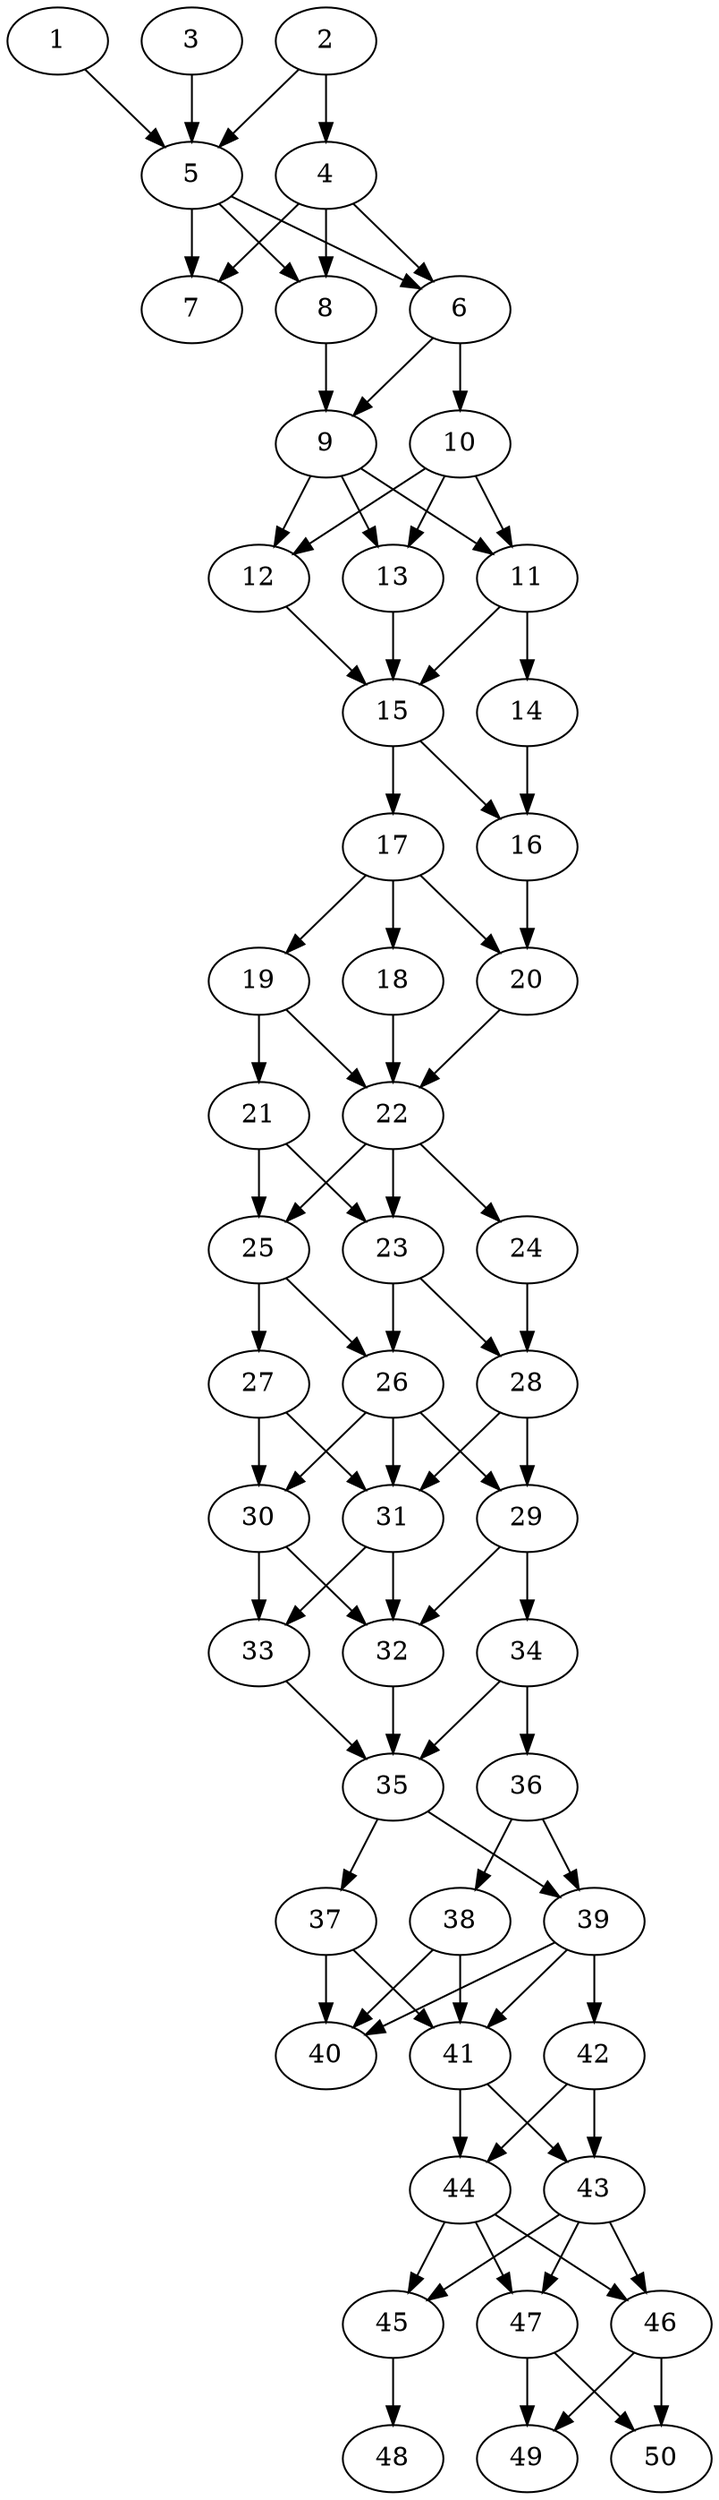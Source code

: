 // DAG automatically generated by daggen at Thu Oct  3 14:07:56 2019
// ./daggen --dot -n 50 --ccr 0.4 --fat 0.3 --regular 0.9 --density 0.9 --mindata 5242880 --maxdata 52428800 
digraph G {
  1 [size="81182720", alpha="0.06", expect_size="32473088"] 
  1 -> 5 [size ="32473088"]
  2 [size="115962880", alpha="0.01", expect_size="46385152"] 
  2 -> 4 [size ="46385152"]
  2 -> 5 [size ="46385152"]
  3 [size="61388800", alpha="0.12", expect_size="24555520"] 
  3 -> 5 [size ="24555520"]
  4 [size="122662400", alpha="0.03", expect_size="49064960"] 
  4 -> 6 [size ="49064960"]
  4 -> 7 [size ="49064960"]
  4 -> 8 [size ="49064960"]
  5 [size="106327040", alpha="0.01", expect_size="42530816"] 
  5 -> 6 [size ="42530816"]
  5 -> 7 [size ="42530816"]
  5 -> 8 [size ="42530816"]
  6 [size="123054080", alpha="0.02", expect_size="49221632"] 
  6 -> 9 [size ="49221632"]
  6 -> 10 [size ="49221632"]
  7 [size="15697920", alpha="0.08", expect_size="6279168"] 
  8 [size="115110400", alpha="0.02", expect_size="46044160"] 
  8 -> 9 [size ="46044160"]
  9 [size="110914560", alpha="0.20", expect_size="44365824"] 
  9 -> 11 [size ="44365824"]
  9 -> 12 [size ="44365824"]
  9 -> 13 [size ="44365824"]
  10 [size="77250560", alpha="0.12", expect_size="30900224"] 
  10 -> 11 [size ="30900224"]
  10 -> 12 [size ="30900224"]
  10 -> 13 [size ="30900224"]
  11 [size="45644800", alpha="0.09", expect_size="18257920"] 
  11 -> 14 [size ="18257920"]
  11 -> 15 [size ="18257920"]
  12 [size="80179200", alpha="0.01", expect_size="32071680"] 
  12 -> 15 [size ="32071680"]
  13 [size="89006080", alpha="0.03", expect_size="35602432"] 
  13 -> 15 [size ="35602432"]
  14 [size="43038720", alpha="0.04", expect_size="17215488"] 
  14 -> 16 [size ="17215488"]
  15 [size="61616640", alpha="0.07", expect_size="24646656"] 
  15 -> 16 [size ="24646656"]
  15 -> 17 [size ="24646656"]
  16 [size="65950720", alpha="0.20", expect_size="26380288"] 
  16 -> 20 [size ="26380288"]
  17 [size="75829760", alpha="0.12", expect_size="30331904"] 
  17 -> 18 [size ="30331904"]
  17 -> 19 [size ="30331904"]
  17 -> 20 [size ="30331904"]
  18 [size="124633600", alpha="0.04", expect_size="49853440"] 
  18 -> 22 [size ="49853440"]
  19 [size="17000960", alpha="0.20", expect_size="6800384"] 
  19 -> 21 [size ="6800384"]
  19 -> 22 [size ="6800384"]
  20 [size="14192640", alpha="0.18", expect_size="5677056"] 
  20 -> 22 [size ="5677056"]
  21 [size="82775040", alpha="0.08", expect_size="33110016"] 
  21 -> 23 [size ="33110016"]
  21 -> 25 [size ="33110016"]
  22 [size="17241600", alpha="0.16", expect_size="6896640"] 
  22 -> 23 [size ="6896640"]
  22 -> 24 [size ="6896640"]
  22 -> 25 [size ="6896640"]
  23 [size="21352960", alpha="0.12", expect_size="8541184"] 
  23 -> 26 [size ="8541184"]
  23 -> 28 [size ="8541184"]
  24 [size="40709120", alpha="0.06", expect_size="16283648"] 
  24 -> 28 [size ="16283648"]
  25 [size="66557440", alpha="0.17", expect_size="26622976"] 
  25 -> 26 [size ="26622976"]
  25 -> 27 [size ="26622976"]
  26 [size="107328000", alpha="0.06", expect_size="42931200"] 
  26 -> 29 [size ="42931200"]
  26 -> 30 [size ="42931200"]
  26 -> 31 [size ="42931200"]
  27 [size="106278400", alpha="0.15", expect_size="42511360"] 
  27 -> 30 [size ="42511360"]
  27 -> 31 [size ="42511360"]
  28 [size="61422080", alpha="0.02", expect_size="24568832"] 
  28 -> 29 [size ="24568832"]
  28 -> 31 [size ="24568832"]
  29 [size="82398720", alpha="0.05", expect_size="32959488"] 
  29 -> 32 [size ="32959488"]
  29 -> 34 [size ="32959488"]
  30 [size="79495680", alpha="0.19", expect_size="31798272"] 
  30 -> 32 [size ="31798272"]
  30 -> 33 [size ="31798272"]
  31 [size="68994560", alpha="0.19", expect_size="27597824"] 
  31 -> 32 [size ="27597824"]
  31 -> 33 [size ="27597824"]
  32 [size="118973440", alpha="0.10", expect_size="47589376"] 
  32 -> 35 [size ="47589376"]
  33 [size="96355840", alpha="0.13", expect_size="38542336"] 
  33 -> 35 [size ="38542336"]
  34 [size="49425920", alpha="0.02", expect_size="19770368"] 
  34 -> 35 [size ="19770368"]
  34 -> 36 [size ="19770368"]
  35 [size="87744000", alpha="0.19", expect_size="35097600"] 
  35 -> 37 [size ="35097600"]
  35 -> 39 [size ="35097600"]
  36 [size="68595200", alpha="0.06", expect_size="27438080"] 
  36 -> 38 [size ="27438080"]
  36 -> 39 [size ="27438080"]
  37 [size="101931520", alpha="0.02", expect_size="40772608"] 
  37 -> 40 [size ="40772608"]
  37 -> 41 [size ="40772608"]
  38 [size="72378880", alpha="0.18", expect_size="28951552"] 
  38 -> 40 [size ="28951552"]
  38 -> 41 [size ="28951552"]
  39 [size="81943040", alpha="0.14", expect_size="32777216"] 
  39 -> 40 [size ="32777216"]
  39 -> 41 [size ="32777216"]
  39 -> 42 [size ="32777216"]
  40 [size="110469120", alpha="0.11", expect_size="44187648"] 
  41 [size="104138240", alpha="0.19", expect_size="41655296"] 
  41 -> 43 [size ="41655296"]
  41 -> 44 [size ="41655296"]
  42 [size="95485440", alpha="0.08", expect_size="38194176"] 
  42 -> 43 [size ="38194176"]
  42 -> 44 [size ="38194176"]
  43 [size="33623040", alpha="0.18", expect_size="13449216"] 
  43 -> 45 [size ="13449216"]
  43 -> 46 [size ="13449216"]
  43 -> 47 [size ="13449216"]
  44 [size="112412160", alpha="0.14", expect_size="44964864"] 
  44 -> 45 [size ="44964864"]
  44 -> 46 [size ="44964864"]
  44 -> 47 [size ="44964864"]
  45 [size="125857280", alpha="0.18", expect_size="50342912"] 
  45 -> 48 [size ="50342912"]
  46 [size="122467840", alpha="0.18", expect_size="48987136"] 
  46 -> 49 [size ="48987136"]
  46 -> 50 [size ="48987136"]
  47 [size="37125120", alpha="0.14", expect_size="14850048"] 
  47 -> 49 [size ="14850048"]
  47 -> 50 [size ="14850048"]
  48 [size="50513920", alpha="0.18", expect_size="20205568"] 
  49 [size="38231040", alpha="0.14", expect_size="15292416"] 
  50 [size="122140160", alpha="0.01", expect_size="48856064"] 
}
